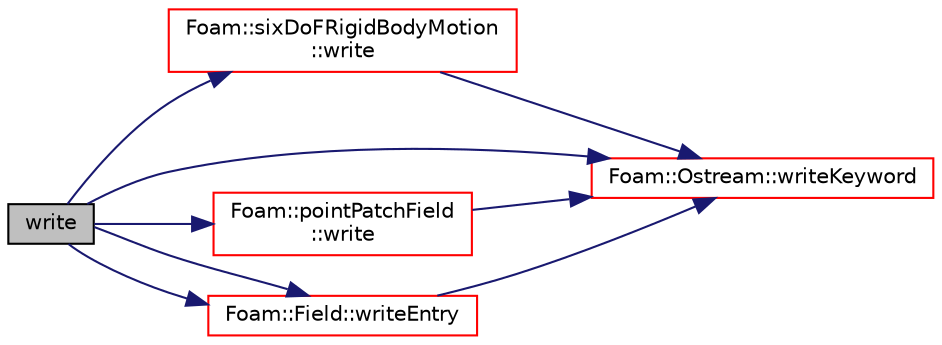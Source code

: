 digraph "write"
{
  bgcolor="transparent";
  edge [fontname="Helvetica",fontsize="10",labelfontname="Helvetica",labelfontsize="10"];
  node [fontname="Helvetica",fontsize="10",shape=record];
  rankdir="LR";
  Node1 [label="write",height=0.2,width=0.4,color="black", fillcolor="grey75", style="filled", fontcolor="black"];
  Node1 -> Node2 [color="midnightblue",fontsize="10",style="solid",fontname="Helvetica"];
  Node2 [label="Foam::sixDoFRigidBodyMotion\l::write",height=0.2,width=0.4,color="red",URL="$a02313.html#a0941061ad5a26be83b4107d05750ace6",tooltip="Write. "];
  Node2 -> Node3 [color="midnightblue",fontsize="10",style="solid",fontname="Helvetica"];
  Node3 [label="Foam::Ostream::writeKeyword",height=0.2,width=0.4,color="red",URL="$a01725.html#a3c58b2bb9174ea3c4a5fa58095d1290e",tooltip="Write the keyword followed by an appropriate indentation. "];
  Node1 -> Node4 [color="midnightblue",fontsize="10",style="solid",fontname="Helvetica"];
  Node4 [label="Foam::pointPatchField\l::write",height=0.2,width=0.4,color="red",URL="$a01882.html#a0941061ad5a26be83b4107d05750ace6",tooltip="Write. "];
  Node4 -> Node3 [color="midnightblue",fontsize="10",style="solid",fontname="Helvetica"];
  Node1 -> Node5 [color="midnightblue",fontsize="10",style="solid",fontname="Helvetica"];
  Node5 [label="Foam::Field::writeEntry",height=0.2,width=0.4,color="red",URL="$a00749.html#a37ca48bb95f2d19dd4468d303314fe3c",tooltip="Write the field as a dictionary entry. "];
  Node5 -> Node3 [color="midnightblue",fontsize="10",style="solid",fontname="Helvetica"];
  Node1 -> Node5 [color="midnightblue",fontsize="10",style="solid",fontname="Helvetica"];
  Node1 -> Node3 [color="midnightblue",fontsize="10",style="solid",fontname="Helvetica"];
}
